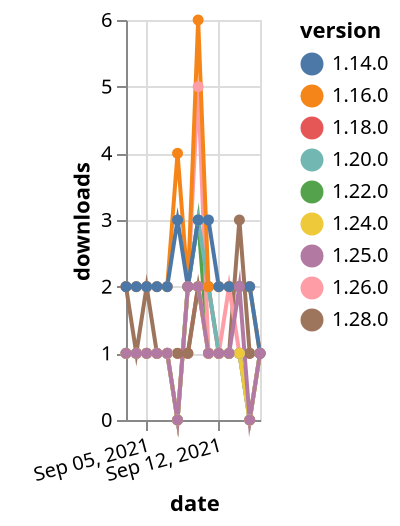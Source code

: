 {"$schema": "https://vega.github.io/schema/vega-lite/v5.json", "description": "A simple bar chart with embedded data.", "data": {"values": [{"date": "2021-09-03", "total": 237, "delta": 1, "version": "1.18.0"}, {"date": "2021-09-04", "total": 238, "delta": 1, "version": "1.18.0"}, {"date": "2021-09-05", "total": 239, "delta": 1, "version": "1.18.0"}, {"date": "2021-09-06", "total": 240, "delta": 1, "version": "1.18.0"}, {"date": "2021-09-07", "total": 241, "delta": 1, "version": "1.18.0"}, {"date": "2021-09-08", "total": 242, "delta": 1, "version": "1.18.0"}, {"date": "2021-09-09", "total": 243, "delta": 1, "version": "1.18.0"}, {"date": "2021-09-10", "total": 245, "delta": 2, "version": "1.18.0"}, {"date": "2021-09-11", "total": 247, "delta": 2, "version": "1.18.0"}, {"date": "2021-09-12", "total": 248, "delta": 1, "version": "1.18.0"}, {"date": "2021-09-13", "total": 249, "delta": 1, "version": "1.18.0"}, {"date": "2021-09-14", "total": 250, "delta": 1, "version": "1.18.0"}, {"date": "2021-09-15", "total": 251, "delta": 1, "version": "1.18.0"}, {"date": "2021-09-16", "total": 252, "delta": 1, "version": "1.18.0"}, {"date": "2021-09-03", "total": 186, "delta": 1, "version": "1.22.0"}, {"date": "2021-09-04", "total": 187, "delta": 1, "version": "1.22.0"}, {"date": "2021-09-05", "total": 188, "delta": 1, "version": "1.22.0"}, {"date": "2021-09-06", "total": 189, "delta": 1, "version": "1.22.0"}, {"date": "2021-09-07", "total": 190, "delta": 1, "version": "1.22.0"}, {"date": "2021-09-08", "total": 190, "delta": 0, "version": "1.22.0"}, {"date": "2021-09-09", "total": 192, "delta": 2, "version": "1.22.0"}, {"date": "2021-09-10", "total": 195, "delta": 3, "version": "1.22.0"}, {"date": "2021-09-11", "total": 196, "delta": 1, "version": "1.22.0"}, {"date": "2021-09-12", "total": 197, "delta": 1, "version": "1.22.0"}, {"date": "2021-09-13", "total": 198, "delta": 1, "version": "1.22.0"}, {"date": "2021-09-14", "total": 199, "delta": 1, "version": "1.22.0"}, {"date": "2021-09-15", "total": 199, "delta": 0, "version": "1.22.0"}, {"date": "2021-09-16", "total": 200, "delta": 1, "version": "1.22.0"}, {"date": "2021-09-03", "total": 112, "delta": 2, "version": "1.28.0"}, {"date": "2021-09-04", "total": 113, "delta": 1, "version": "1.28.0"}, {"date": "2021-09-05", "total": 115, "delta": 2, "version": "1.28.0"}, {"date": "2021-09-06", "total": 116, "delta": 1, "version": "1.28.0"}, {"date": "2021-09-07", "total": 117, "delta": 1, "version": "1.28.0"}, {"date": "2021-09-08", "total": 118, "delta": 1, "version": "1.28.0"}, {"date": "2021-09-09", "total": 119, "delta": 1, "version": "1.28.0"}, {"date": "2021-09-10", "total": 121, "delta": 2, "version": "1.28.0"}, {"date": "2021-09-11", "total": 122, "delta": 1, "version": "1.28.0"}, {"date": "2021-09-12", "total": 123, "delta": 1, "version": "1.28.0"}, {"date": "2021-09-13", "total": 124, "delta": 1, "version": "1.28.0"}, {"date": "2021-09-14", "total": 127, "delta": 3, "version": "1.28.0"}, {"date": "2021-09-15", "total": 128, "delta": 1, "version": "1.28.0"}, {"date": "2021-09-16", "total": 129, "delta": 1, "version": "1.28.0"}, {"date": "2021-09-03", "total": 208, "delta": 1, "version": "1.26.0"}, {"date": "2021-09-04", "total": 209, "delta": 1, "version": "1.26.0"}, {"date": "2021-09-05", "total": 210, "delta": 1, "version": "1.26.0"}, {"date": "2021-09-06", "total": 211, "delta": 1, "version": "1.26.0"}, {"date": "2021-09-07", "total": 212, "delta": 1, "version": "1.26.0"}, {"date": "2021-09-08", "total": 212, "delta": 0, "version": "1.26.0"}, {"date": "2021-09-09", "total": 214, "delta": 2, "version": "1.26.0"}, {"date": "2021-09-10", "total": 219, "delta": 5, "version": "1.26.0"}, {"date": "2021-09-11", "total": 220, "delta": 1, "version": "1.26.0"}, {"date": "2021-09-12", "total": 221, "delta": 1, "version": "1.26.0"}, {"date": "2021-09-13", "total": 223, "delta": 2, "version": "1.26.0"}, {"date": "2021-09-14", "total": 224, "delta": 1, "version": "1.26.0"}, {"date": "2021-09-15", "total": 224, "delta": 0, "version": "1.26.0"}, {"date": "2021-09-16", "total": 225, "delta": 1, "version": "1.26.0"}, {"date": "2021-09-03", "total": 313, "delta": 1, "version": "1.20.0"}, {"date": "2021-09-04", "total": 314, "delta": 1, "version": "1.20.0"}, {"date": "2021-09-05", "total": 315, "delta": 1, "version": "1.20.0"}, {"date": "2021-09-06", "total": 316, "delta": 1, "version": "1.20.0"}, {"date": "2021-09-07", "total": 317, "delta": 1, "version": "1.20.0"}, {"date": "2021-09-08", "total": 317, "delta": 0, "version": "1.20.0"}, {"date": "2021-09-09", "total": 319, "delta": 2, "version": "1.20.0"}, {"date": "2021-09-10", "total": 322, "delta": 3, "version": "1.20.0"}, {"date": "2021-09-11", "total": 324, "delta": 2, "version": "1.20.0"}, {"date": "2021-09-12", "total": 325, "delta": 1, "version": "1.20.0"}, {"date": "2021-09-13", "total": 326, "delta": 1, "version": "1.20.0"}, {"date": "2021-09-14", "total": 327, "delta": 1, "version": "1.20.0"}, {"date": "2021-09-15", "total": 327, "delta": 0, "version": "1.20.0"}, {"date": "2021-09-16", "total": 328, "delta": 1, "version": "1.20.0"}, {"date": "2021-09-03", "total": 2426, "delta": 2, "version": "1.16.0"}, {"date": "2021-09-04", "total": 2428, "delta": 2, "version": "1.16.0"}, {"date": "2021-09-05", "total": 2430, "delta": 2, "version": "1.16.0"}, {"date": "2021-09-06", "total": 2432, "delta": 2, "version": "1.16.0"}, {"date": "2021-09-07", "total": 2434, "delta": 2, "version": "1.16.0"}, {"date": "2021-09-08", "total": 2438, "delta": 4, "version": "1.16.0"}, {"date": "2021-09-09", "total": 2440, "delta": 2, "version": "1.16.0"}, {"date": "2021-09-10", "total": 2446, "delta": 6, "version": "1.16.0"}, {"date": "2021-09-11", "total": 2448, "delta": 2, "version": "1.16.0"}, {"date": "2021-09-12", "total": 2450, "delta": 2, "version": "1.16.0"}, {"date": "2021-09-13", "total": 2452, "delta": 2, "version": "1.16.0"}, {"date": "2021-09-14", "total": 2454, "delta": 2, "version": "1.16.0"}, {"date": "2021-09-15", "total": 2456, "delta": 2, "version": "1.16.0"}, {"date": "2021-09-16", "total": 2457, "delta": 1, "version": "1.16.0"}, {"date": "2021-09-03", "total": 160, "delta": 1, "version": "1.24.0"}, {"date": "2021-09-04", "total": 161, "delta": 1, "version": "1.24.0"}, {"date": "2021-09-05", "total": 162, "delta": 1, "version": "1.24.0"}, {"date": "2021-09-06", "total": 163, "delta": 1, "version": "1.24.0"}, {"date": "2021-09-07", "total": 164, "delta": 1, "version": "1.24.0"}, {"date": "2021-09-08", "total": 164, "delta": 0, "version": "1.24.0"}, {"date": "2021-09-09", "total": 166, "delta": 2, "version": "1.24.0"}, {"date": "2021-09-10", "total": 168, "delta": 2, "version": "1.24.0"}, {"date": "2021-09-11", "total": 169, "delta": 1, "version": "1.24.0"}, {"date": "2021-09-12", "total": 170, "delta": 1, "version": "1.24.0"}, {"date": "2021-09-13", "total": 171, "delta": 1, "version": "1.24.0"}, {"date": "2021-09-14", "total": 172, "delta": 1, "version": "1.24.0"}, {"date": "2021-09-15", "total": 172, "delta": 0, "version": "1.24.0"}, {"date": "2021-09-16", "total": 173, "delta": 1, "version": "1.24.0"}, {"date": "2021-09-03", "total": 2293, "delta": 2, "version": "1.14.0"}, {"date": "2021-09-04", "total": 2295, "delta": 2, "version": "1.14.0"}, {"date": "2021-09-05", "total": 2297, "delta": 2, "version": "1.14.0"}, {"date": "2021-09-06", "total": 2299, "delta": 2, "version": "1.14.0"}, {"date": "2021-09-07", "total": 2301, "delta": 2, "version": "1.14.0"}, {"date": "2021-09-08", "total": 2304, "delta": 3, "version": "1.14.0"}, {"date": "2021-09-09", "total": 2306, "delta": 2, "version": "1.14.0"}, {"date": "2021-09-10", "total": 2309, "delta": 3, "version": "1.14.0"}, {"date": "2021-09-11", "total": 2312, "delta": 3, "version": "1.14.0"}, {"date": "2021-09-12", "total": 2314, "delta": 2, "version": "1.14.0"}, {"date": "2021-09-13", "total": 2316, "delta": 2, "version": "1.14.0"}, {"date": "2021-09-14", "total": 2318, "delta": 2, "version": "1.14.0"}, {"date": "2021-09-15", "total": 2320, "delta": 2, "version": "1.14.0"}, {"date": "2021-09-16", "total": 2321, "delta": 1, "version": "1.14.0"}, {"date": "2021-09-03", "total": 149, "delta": 1, "version": "1.25.0"}, {"date": "2021-09-04", "total": 150, "delta": 1, "version": "1.25.0"}, {"date": "2021-09-05", "total": 151, "delta": 1, "version": "1.25.0"}, {"date": "2021-09-06", "total": 152, "delta": 1, "version": "1.25.0"}, {"date": "2021-09-07", "total": 153, "delta": 1, "version": "1.25.0"}, {"date": "2021-09-08", "total": 153, "delta": 0, "version": "1.25.0"}, {"date": "2021-09-09", "total": 155, "delta": 2, "version": "1.25.0"}, {"date": "2021-09-10", "total": 157, "delta": 2, "version": "1.25.0"}, {"date": "2021-09-11", "total": 158, "delta": 1, "version": "1.25.0"}, {"date": "2021-09-12", "total": 159, "delta": 1, "version": "1.25.0"}, {"date": "2021-09-13", "total": 160, "delta": 1, "version": "1.25.0"}, {"date": "2021-09-14", "total": 162, "delta": 2, "version": "1.25.0"}, {"date": "2021-09-15", "total": 162, "delta": 0, "version": "1.25.0"}, {"date": "2021-09-16", "total": 163, "delta": 1, "version": "1.25.0"}]}, "width": "container", "mark": {"type": "line", "point": {"filled": true}}, "encoding": {"x": {"field": "date", "type": "temporal", "timeUnit": "yearmonthdate", "title": "date", "axis": {"labelAngle": -15}}, "y": {"field": "delta", "type": "quantitative", "title": "downloads"}, "color": {"field": "version", "type": "nominal"}, "tooltip": {"field": "delta"}}}